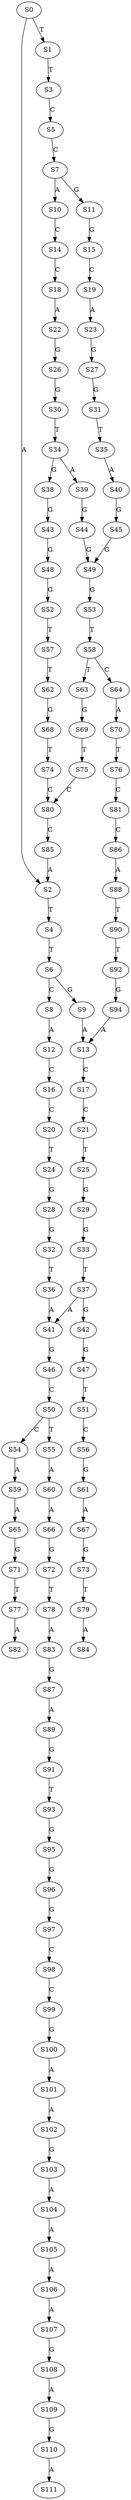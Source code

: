 strict digraph  {
	S0 -> S1 [ label = T ];
	S0 -> S2 [ label = A ];
	S1 -> S3 [ label = T ];
	S2 -> S4 [ label = T ];
	S3 -> S5 [ label = C ];
	S4 -> S6 [ label = T ];
	S5 -> S7 [ label = C ];
	S6 -> S8 [ label = C ];
	S6 -> S9 [ label = G ];
	S7 -> S10 [ label = A ];
	S7 -> S11 [ label = G ];
	S8 -> S12 [ label = A ];
	S9 -> S13 [ label = A ];
	S10 -> S14 [ label = C ];
	S11 -> S15 [ label = G ];
	S12 -> S16 [ label = C ];
	S13 -> S17 [ label = C ];
	S14 -> S18 [ label = C ];
	S15 -> S19 [ label = C ];
	S16 -> S20 [ label = C ];
	S17 -> S21 [ label = C ];
	S18 -> S22 [ label = A ];
	S19 -> S23 [ label = A ];
	S20 -> S24 [ label = T ];
	S21 -> S25 [ label = T ];
	S22 -> S26 [ label = G ];
	S23 -> S27 [ label = G ];
	S24 -> S28 [ label = G ];
	S25 -> S29 [ label = G ];
	S26 -> S30 [ label = G ];
	S27 -> S31 [ label = G ];
	S28 -> S32 [ label = G ];
	S29 -> S33 [ label = G ];
	S30 -> S34 [ label = T ];
	S31 -> S35 [ label = T ];
	S32 -> S36 [ label = T ];
	S33 -> S37 [ label = T ];
	S34 -> S38 [ label = G ];
	S34 -> S39 [ label = A ];
	S35 -> S40 [ label = A ];
	S36 -> S41 [ label = A ];
	S37 -> S42 [ label = G ];
	S37 -> S41 [ label = A ];
	S38 -> S43 [ label = G ];
	S39 -> S44 [ label = G ];
	S40 -> S45 [ label = G ];
	S41 -> S46 [ label = G ];
	S42 -> S47 [ label = G ];
	S43 -> S48 [ label = G ];
	S44 -> S49 [ label = G ];
	S45 -> S49 [ label = G ];
	S46 -> S50 [ label = C ];
	S47 -> S51 [ label = T ];
	S48 -> S52 [ label = G ];
	S49 -> S53 [ label = G ];
	S50 -> S54 [ label = C ];
	S50 -> S55 [ label = T ];
	S51 -> S56 [ label = C ];
	S52 -> S57 [ label = T ];
	S53 -> S58 [ label = T ];
	S54 -> S59 [ label = A ];
	S55 -> S60 [ label = A ];
	S56 -> S61 [ label = G ];
	S57 -> S62 [ label = T ];
	S58 -> S63 [ label = T ];
	S58 -> S64 [ label = C ];
	S59 -> S65 [ label = A ];
	S60 -> S66 [ label = A ];
	S61 -> S67 [ label = A ];
	S62 -> S68 [ label = G ];
	S63 -> S69 [ label = G ];
	S64 -> S70 [ label = A ];
	S65 -> S71 [ label = G ];
	S66 -> S72 [ label = G ];
	S67 -> S73 [ label = G ];
	S68 -> S74 [ label = T ];
	S69 -> S75 [ label = T ];
	S70 -> S76 [ label = T ];
	S71 -> S77 [ label = T ];
	S72 -> S78 [ label = T ];
	S73 -> S79 [ label = T ];
	S74 -> S80 [ label = C ];
	S75 -> S80 [ label = C ];
	S76 -> S81 [ label = C ];
	S77 -> S82 [ label = A ];
	S78 -> S83 [ label = A ];
	S79 -> S84 [ label = A ];
	S80 -> S85 [ label = C ];
	S81 -> S86 [ label = C ];
	S83 -> S87 [ label = G ];
	S85 -> S2 [ label = A ];
	S86 -> S88 [ label = A ];
	S87 -> S89 [ label = A ];
	S88 -> S90 [ label = T ];
	S89 -> S91 [ label = G ];
	S90 -> S92 [ label = T ];
	S91 -> S93 [ label = T ];
	S92 -> S94 [ label = G ];
	S93 -> S95 [ label = G ];
	S94 -> S13 [ label = A ];
	S95 -> S96 [ label = G ];
	S96 -> S97 [ label = G ];
	S97 -> S98 [ label = C ];
	S98 -> S99 [ label = C ];
	S99 -> S100 [ label = G ];
	S100 -> S101 [ label = A ];
	S101 -> S102 [ label = A ];
	S102 -> S103 [ label = G ];
	S103 -> S104 [ label = A ];
	S104 -> S105 [ label = A ];
	S105 -> S106 [ label = A ];
	S106 -> S107 [ label = A ];
	S107 -> S108 [ label = G ];
	S108 -> S109 [ label = A ];
	S109 -> S110 [ label = G ];
	S110 -> S111 [ label = A ];
}
